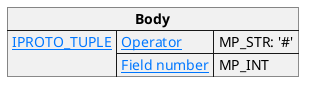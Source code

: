 @startuml

skinparam {
    HyperlinkColor #0077FF
    FontColor #313131
    BorderColor #313131
    BackgroundColor transparent
}

json "**Body**" as update_body_0 {
    "[[https://tarantool.io/en/doc/latest/reference/internals/iproto/keys IPROTO_TUPLE]]": {
        "[[https://www.tarantool.io/en/doc/latest/reference/reference_lua/box_space/update/ Operator]]": "MP_STR: '#'",
        "[[https://www.tarantool.io/en/doc/latest/reference/reference_lua/box_space/update/ Field number]]": "MP_INT"
    }
}
@enduml
